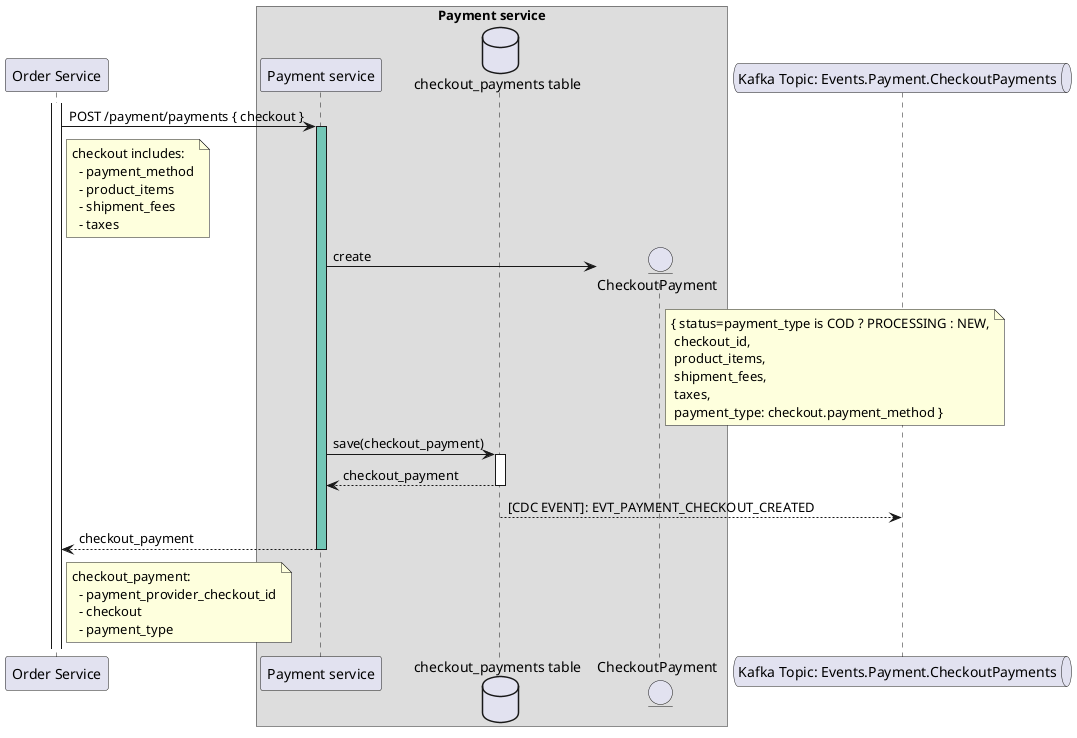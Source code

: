 @startuml Create checkout payment
participant "Order Service" as order_service
box "Payment service"   
    participant "Payment service" as payment_service
    database "checkout_payments table" as payment_db
    entity "CheckoutPayment" as checkout_payment
end box
queue "Kafka Topic: Events.Payment.CheckoutPayments" as payment_eq
activate order_service
order_service -> payment_service: POST /payment/payments { checkout }
    note right of order_service
      checkout includes:
        - payment_method
        - product_items
        - shipment_fees
        - taxes
    end note 
    activate payment_service #73c6b6 
      payment_service -> checkout_payment **: create
      note right of checkout_payment
      { status=payment_type is COD ? PROCESSING : NEW,
       checkout_id,
       product_items, 
       shipment_fees, 
       taxes, 
       payment_type: checkout.payment_method }
      end note 
      payment_service -> payment_db: save(checkout_payment)
      activate payment_db
      payment_db --> payment_service: checkout_payment
      deactivate payment_db
      payment_db --> payment_eq: [CDC EVENT]: EVT_PAYMENT_CHECKOUT_CREATED
      order_service <-- payment_service: checkout_payment
      note right of order_service
        checkout_payment:
          - payment_provider_checkout_id
          - checkout
          - payment_type
      end note
    deactivate payment_service
@enduml
